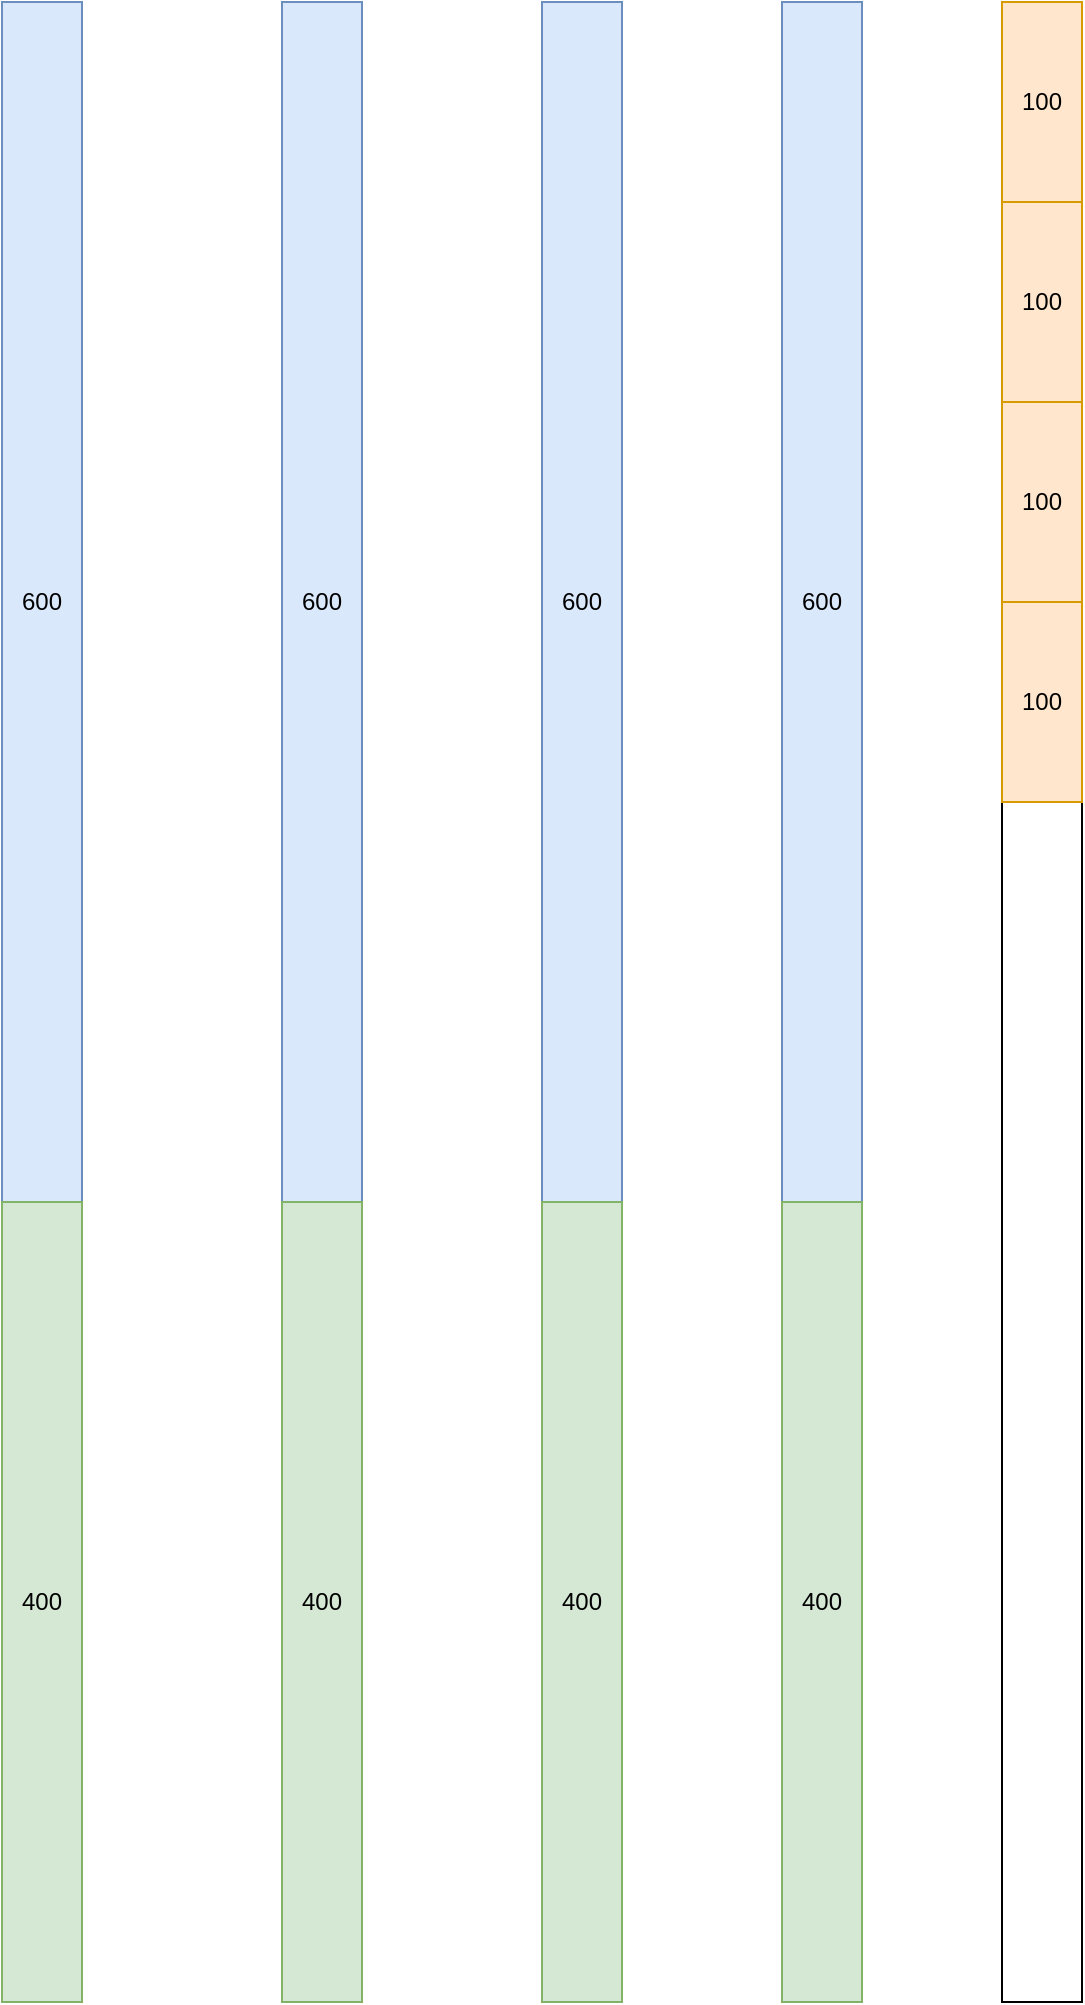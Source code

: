 <mxfile version="25.0.2">
  <diagram name="Page-1" id="DLr_dcae7R1VpfkljlhT">
    <mxGraphModel dx="2494" dy="1007" grid="1" gridSize="10" guides="1" tooltips="1" connect="1" arrows="1" fold="1" page="1" pageScale="1" pageWidth="850" pageHeight="1100" math="0" shadow="0">
      <root>
        <mxCell id="0" />
        <mxCell id="1" parent="0" />
        <mxCell id="LRUn9inkC0F16jRtIyxl-18" value="" style="rounded=0;whiteSpace=wrap;html=1;" vertex="1" parent="1">
          <mxGeometry x="-180" y="30" width="40" height="1000" as="geometry" />
        </mxCell>
        <mxCell id="LRUn9inkC0F16jRtIyxl-17" value="" style="rounded=0;whiteSpace=wrap;html=1;" vertex="1" parent="1">
          <mxGeometry x="-290" y="30" width="40" height="1000" as="geometry" />
        </mxCell>
        <mxCell id="LRUn9inkC0F16jRtIyxl-16" value="" style="rounded=0;whiteSpace=wrap;html=1;" vertex="1" parent="1">
          <mxGeometry x="-410" y="30" width="40" height="1000" as="geometry" />
        </mxCell>
        <mxCell id="LRUn9inkC0F16jRtIyxl-15" value="" style="rounded=0;whiteSpace=wrap;html=1;" vertex="1" parent="1">
          <mxGeometry x="-540" y="30" width="40" height="1000" as="geometry" />
        </mxCell>
        <mxCell id="LRUn9inkC0F16jRtIyxl-1" value="" style="rounded=0;whiteSpace=wrap;html=1;" vertex="1" parent="1">
          <mxGeometry x="-680" y="30" width="40" height="1000" as="geometry" />
        </mxCell>
        <mxCell id="LRUn9inkC0F16jRtIyxl-2" value="600" style="rounded=0;whiteSpace=wrap;html=1;fillColor=#dae8fc;strokeColor=#6c8ebf;" vertex="1" parent="1">
          <mxGeometry x="-680" y="30" width="40" height="600" as="geometry" />
        </mxCell>
        <mxCell id="LRUn9inkC0F16jRtIyxl-3" value="600" style="rounded=0;whiteSpace=wrap;html=1;fillColor=#dae8fc;strokeColor=#6c8ebf;" vertex="1" parent="1">
          <mxGeometry x="-540" y="30" width="40" height="600" as="geometry" />
        </mxCell>
        <mxCell id="LRUn9inkC0F16jRtIyxl-4" value="600" style="rounded=0;whiteSpace=wrap;html=1;fillColor=#dae8fc;strokeColor=#6c8ebf;" vertex="1" parent="1">
          <mxGeometry x="-410" y="30" width="40" height="600" as="geometry" />
        </mxCell>
        <mxCell id="LRUn9inkC0F16jRtIyxl-5" value="600" style="rounded=0;whiteSpace=wrap;html=1;fillColor=#dae8fc;strokeColor=#6c8ebf;" vertex="1" parent="1">
          <mxGeometry x="-290" y="30" width="40" height="600" as="geometry" />
        </mxCell>
        <mxCell id="LRUn9inkC0F16jRtIyxl-6" value="400" style="rounded=0;whiteSpace=wrap;html=1;fillColor=#d5e8d4;strokeColor=#82b366;" vertex="1" parent="1">
          <mxGeometry x="-680" y="630" width="40" height="400" as="geometry" />
        </mxCell>
        <mxCell id="LRUn9inkC0F16jRtIyxl-7" value="400" style="rounded=0;whiteSpace=wrap;html=1;fillColor=#d5e8d4;strokeColor=#82b366;" vertex="1" parent="1">
          <mxGeometry x="-540" y="630" width="40" height="400" as="geometry" />
        </mxCell>
        <mxCell id="LRUn9inkC0F16jRtIyxl-8" value="400" style="rounded=0;whiteSpace=wrap;html=1;fillColor=#d5e8d4;strokeColor=#82b366;" vertex="1" parent="1">
          <mxGeometry x="-410" y="630" width="40" height="400" as="geometry" />
        </mxCell>
        <mxCell id="LRUn9inkC0F16jRtIyxl-9" value="400" style="rounded=0;whiteSpace=wrap;html=1;fillColor=#d5e8d4;strokeColor=#82b366;" vertex="1" parent="1">
          <mxGeometry x="-290" y="630" width="40" height="400" as="geometry" />
        </mxCell>
        <mxCell id="LRUn9inkC0F16jRtIyxl-10" value="100" style="rounded=0;whiteSpace=wrap;html=1;fillColor=#ffe6cc;strokeColor=#d79b00;" vertex="1" parent="1">
          <mxGeometry x="-180" y="30" width="40" height="100" as="geometry" />
        </mxCell>
        <mxCell id="LRUn9inkC0F16jRtIyxl-11" value="100" style="rounded=0;whiteSpace=wrap;html=1;fillColor=#ffe6cc;strokeColor=#d79b00;" vertex="1" parent="1">
          <mxGeometry x="-180" y="130" width="40" height="100" as="geometry" />
        </mxCell>
        <mxCell id="LRUn9inkC0F16jRtIyxl-12" value="100" style="rounded=0;whiteSpace=wrap;html=1;fillColor=#ffe6cc;strokeColor=#d79b00;" vertex="1" parent="1">
          <mxGeometry x="-180" y="230" width="40" height="100" as="geometry" />
        </mxCell>
        <mxCell id="LRUn9inkC0F16jRtIyxl-13" value="100" style="rounded=0;whiteSpace=wrap;html=1;fillColor=#ffe6cc;strokeColor=#d79b00;" vertex="1" parent="1">
          <mxGeometry x="-180" y="330" width="40" height="100" as="geometry" />
        </mxCell>
      </root>
    </mxGraphModel>
  </diagram>
</mxfile>
